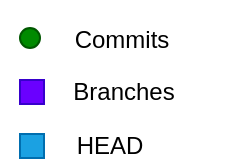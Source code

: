 <mxfile>
    <diagram id="fKEyaa95DUVm0LVLsTk2" name="Page-1">
        <mxGraphModel dx="484" dy="437" grid="1" gridSize="10" guides="1" tooltips="1" connect="1" arrows="1" fold="1" page="1" pageScale="1" pageWidth="850" pageHeight="1100" math="0" shadow="0">
            <root>
                <mxCell id="0"/>
                <mxCell id="1" parent="0"/>
                <mxCell id="2" value="" style="group;movable=0;resizable=0;rotatable=0;deletable=0;editable=0;connectable=0;" vertex="1" connectable="0" parent="1">
                    <mxGeometry x="50" y="310" width="120" height="70" as="geometry"/>
                </mxCell>
                <mxCell id="3" value="" style="ellipse;whiteSpace=wrap;html=1;aspect=fixed;fillColor=#008a00;strokeColor=#005700;fontColor=#ffffff;" vertex="1" parent="2">
                    <mxGeometry x="10" y="14" width="10" height="10" as="geometry"/>
                </mxCell>
                <mxCell id="4" value="Commits" style="text;html=1;strokeColor=none;fillColor=none;align=center;verticalAlign=middle;whiteSpace=wrap;rounded=0;" vertex="1" parent="2">
                    <mxGeometry x="36" y="10" width="50.0" height="20" as="geometry"/>
                </mxCell>
                <mxCell id="5" value="" style="rounded=0;whiteSpace=wrap;html=1;fillColor=#6a00ff;strokeColor=#3700CC;fontColor=#ffffff;" vertex="1" parent="2">
                    <mxGeometry x="10" y="40" width="12" height="12" as="geometry"/>
                </mxCell>
                <mxCell id="6" value="Branches" style="text;html=1;strokeColor=none;fillColor=none;align=center;verticalAlign=middle;whiteSpace=wrap;rounded=0;" vertex="1" parent="2">
                    <mxGeometry x="37" y="36" width="50.0" height="20" as="geometry"/>
                </mxCell>
                <mxCell id="7" value="" style="rounded=0;whiteSpace=wrap;html=1;fillColor=#1ba1e2;strokeColor=#006EAF;fontColor=#ffffff;" vertex="1" parent="1">
                    <mxGeometry x="60" y="377" width="12" height="12" as="geometry"/>
                </mxCell>
                <mxCell id="8" value="HEAD" style="text;html=1;strokeColor=none;fillColor=none;align=center;verticalAlign=middle;whiteSpace=wrap;rounded=0;" vertex="1" parent="1">
                    <mxGeometry x="90" y="373" width="30" height="20" as="geometry"/>
                </mxCell>
            </root>
        </mxGraphModel>
    </diagram>
</mxfile>